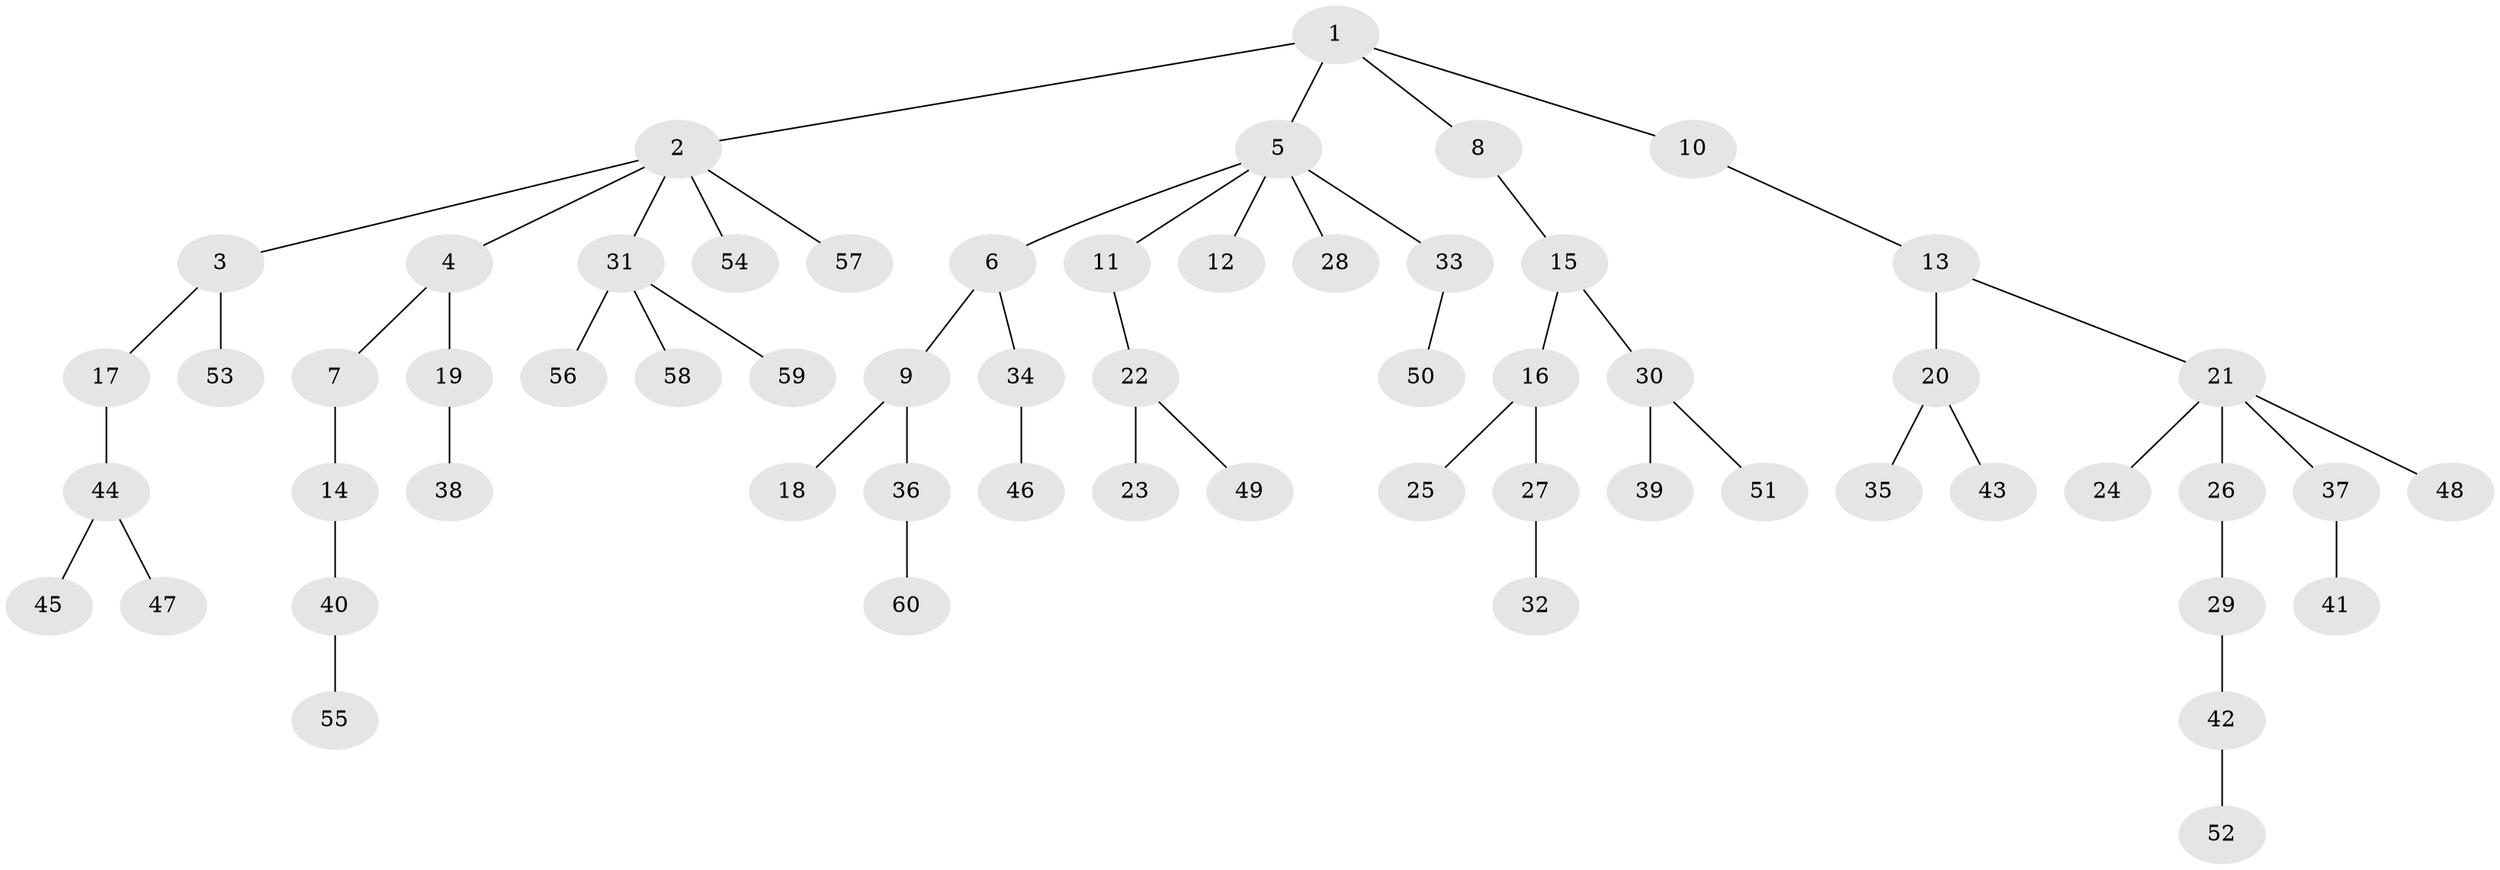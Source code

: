 // coarse degree distribution, {4: 0.07142857142857142, 5: 0.047619047619047616, 3: 0.09523809523809523, 2: 0.23809523809523808, 1: 0.5238095238095238, 6: 0.023809523809523808}
// Generated by graph-tools (version 1.1) at 2025/24/03/03/25 07:24:08]
// undirected, 60 vertices, 59 edges
graph export_dot {
graph [start="1"]
  node [color=gray90,style=filled];
  1;
  2;
  3;
  4;
  5;
  6;
  7;
  8;
  9;
  10;
  11;
  12;
  13;
  14;
  15;
  16;
  17;
  18;
  19;
  20;
  21;
  22;
  23;
  24;
  25;
  26;
  27;
  28;
  29;
  30;
  31;
  32;
  33;
  34;
  35;
  36;
  37;
  38;
  39;
  40;
  41;
  42;
  43;
  44;
  45;
  46;
  47;
  48;
  49;
  50;
  51;
  52;
  53;
  54;
  55;
  56;
  57;
  58;
  59;
  60;
  1 -- 2;
  1 -- 5;
  1 -- 8;
  1 -- 10;
  2 -- 3;
  2 -- 4;
  2 -- 31;
  2 -- 54;
  2 -- 57;
  3 -- 17;
  3 -- 53;
  4 -- 7;
  4 -- 19;
  5 -- 6;
  5 -- 11;
  5 -- 12;
  5 -- 28;
  5 -- 33;
  6 -- 9;
  6 -- 34;
  7 -- 14;
  8 -- 15;
  9 -- 18;
  9 -- 36;
  10 -- 13;
  11 -- 22;
  13 -- 20;
  13 -- 21;
  14 -- 40;
  15 -- 16;
  15 -- 30;
  16 -- 25;
  16 -- 27;
  17 -- 44;
  19 -- 38;
  20 -- 35;
  20 -- 43;
  21 -- 24;
  21 -- 26;
  21 -- 37;
  21 -- 48;
  22 -- 23;
  22 -- 49;
  26 -- 29;
  27 -- 32;
  29 -- 42;
  30 -- 39;
  30 -- 51;
  31 -- 56;
  31 -- 58;
  31 -- 59;
  33 -- 50;
  34 -- 46;
  36 -- 60;
  37 -- 41;
  40 -- 55;
  42 -- 52;
  44 -- 45;
  44 -- 47;
}
